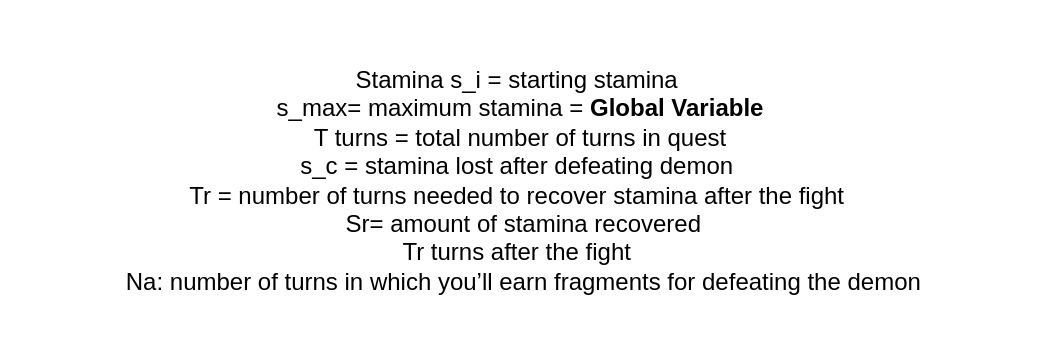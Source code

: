 <mxfile version="20.8.20" type="device"><diagram name="Page-1" id="j1X_ICG6mDwtMZQIfheD"><mxGraphModel dx="1290" dy="549" grid="1" gridSize="10" guides="1" tooltips="1" connect="1" arrows="1" fold="1" page="1" pageScale="1" pageWidth="1200" pageHeight="1920" math="0" shadow="0"><root><mxCell id="0"/><mxCell id="1" parent="0"/><mxCell id="lWLKGe4ENRoafxqOJvFq-1" value="Stamina s_i = starting stamina&amp;nbsp;&lt;br&gt;s_max= maximum stamina =&amp;nbsp;&lt;b style=&quot;border-color: var(--border-color);&quot;&gt;Global Variable&lt;/b&gt;&lt;br&gt;T turns = total number of turns in quest&lt;br&gt;s_c = stamina lost after defeating demon&amp;nbsp;&lt;br&gt;Tr = number of turns needed to recover stamina after the fight&amp;nbsp;&lt;br&gt;&amp;nbsp;Sr= amount of stamina recovered &lt;br&gt;Tr turns after the fight&amp;nbsp;&lt;br&gt;&amp;nbsp;Na: number of turns in which you’ll earn fragments for defeating the demon" style="text;html=1;strokeColor=none;fillColor=none;align=center;verticalAlign=middle;whiteSpace=wrap;rounded=0;" vertex="1" parent="1"><mxGeometry x="240" y="90" width="520" height="180" as="geometry"/></mxCell></root></mxGraphModel></diagram></mxfile>